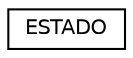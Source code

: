 digraph "Graphical Class Hierarchy"
{
  edge [fontname="Helvetica",fontsize="10",labelfontname="Helvetica",labelfontsize="10"];
  node [fontname="Helvetica",fontsize="10",shape=record];
  rankdir="LR";
  Node0 [label="ESTADO",height=0.2,width=0.4,color="black", fillcolor="white", style="filled",URL="$structESTADO.html"];
}
